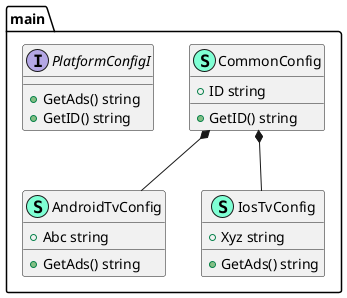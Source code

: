 @startuml
namespace main {
    class AndroidTvConfig << (S,Aquamarine) >> {
        + Abc string

        + GetAds() string

    }
    class CommonConfig << (S,Aquamarine) >> {
        + ID string

        + GetID() string

    }
    class IosTvConfig << (S,Aquamarine) >> {
        + Xyz string

        + GetAds() string

    }
    interface PlatformConfigI  {
        + GetAds() string
        + GetID() string

    }
}
"main.CommonConfig" *-- "main.AndroidTvConfig"
"main.CommonConfig" *-- "main.IosTvConfig"



@enduml
